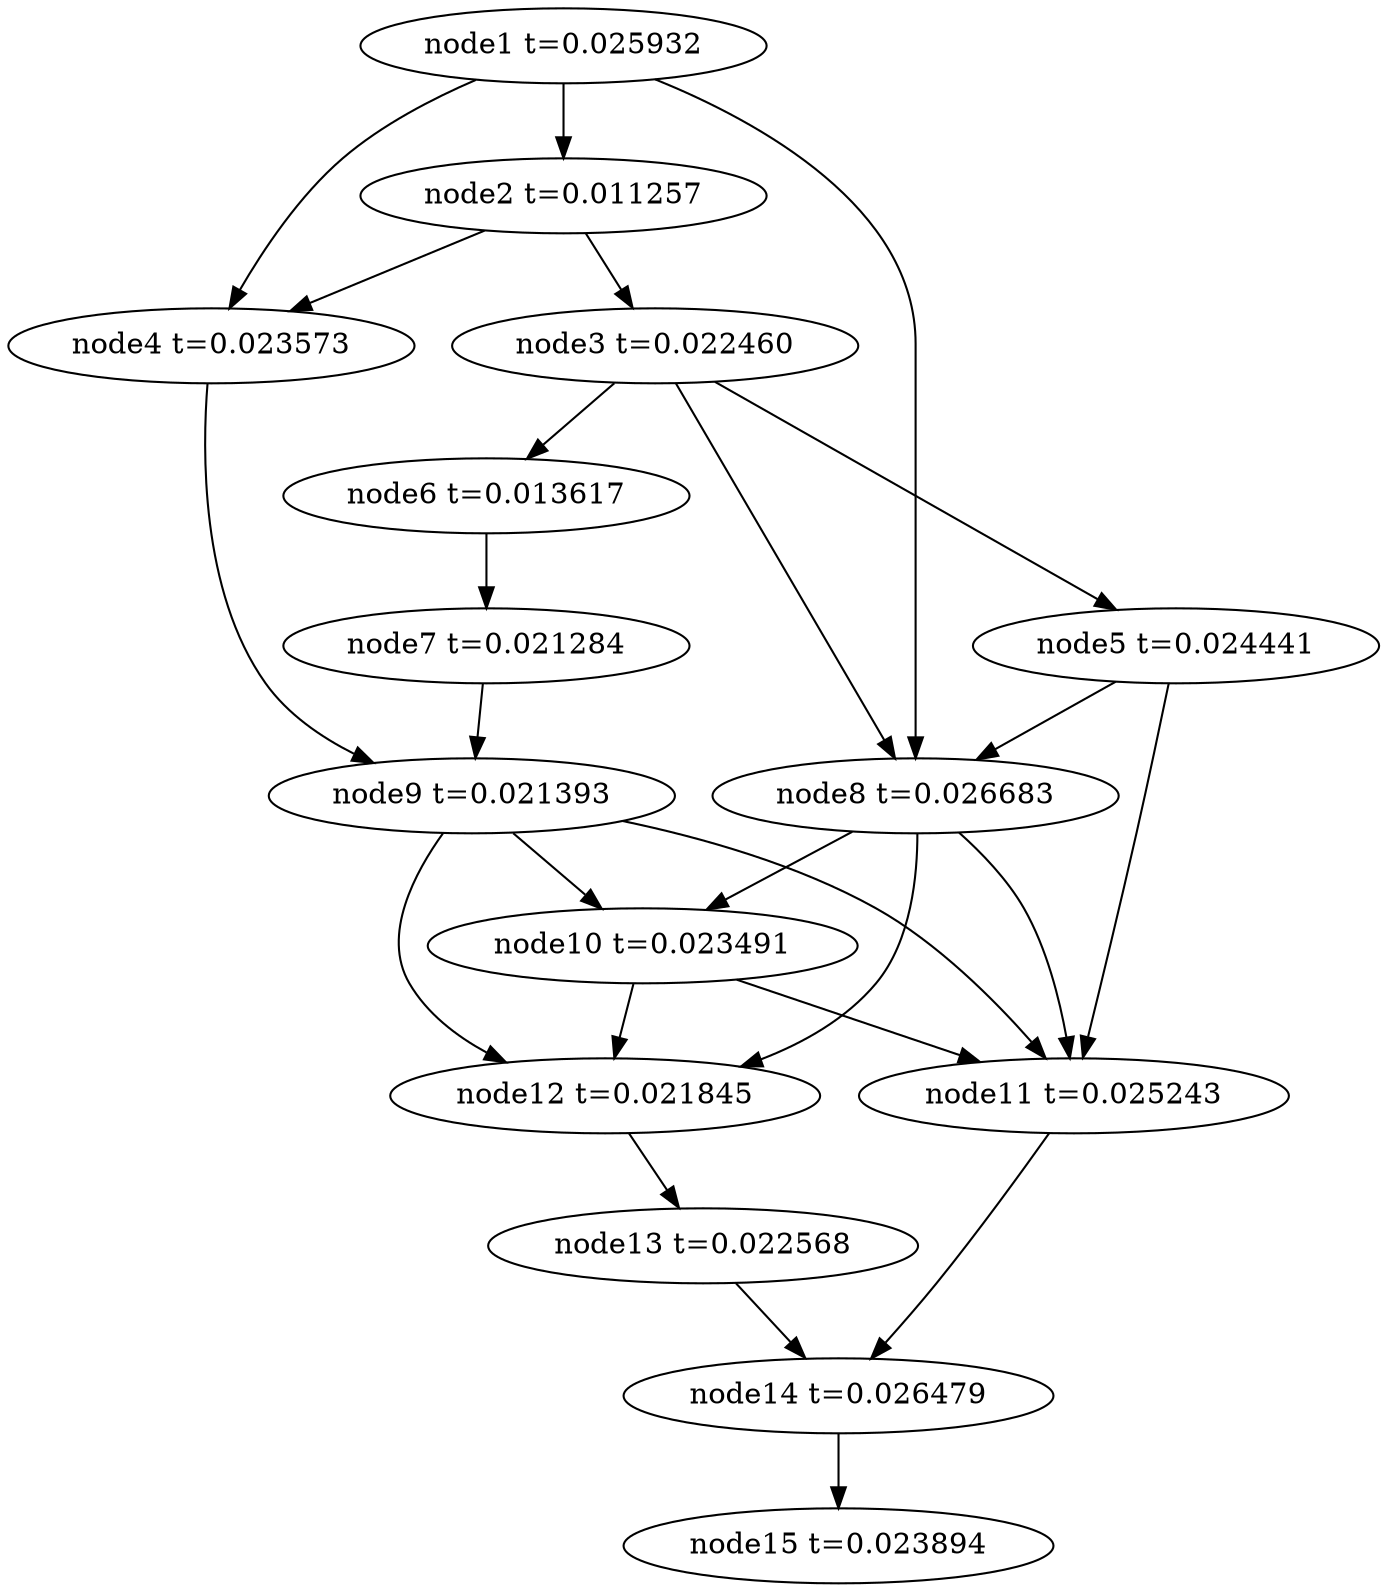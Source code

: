 digraph g{
	node15[label="node15 t=0.023894"]
	node14 -> node15
	node14[label="node14 t=0.026479"];
	node13 -> node14
	node13[label="node13 t=0.022568"];
	node12 -> node13
	node12[label="node12 t=0.021845"];
	node11 -> node14
	node11[label="node11 t=0.025243"];
	node10 -> node12
	node10 -> node11
	node10[label="node10 t=0.023491"];
	node9 -> node12
	node9 -> node11
	node9 -> node10
	node9[label="node9 t=0.021393"];
	node8 -> node12
	node8 -> node11
	node8 -> node10
	node8[label="node8 t=0.026683"];
	node7 -> node9
	node7[label="node7 t=0.021284"];
	node6 -> node7
	node6[label="node6 t=0.013617"];
	node5 -> node11
	node5 -> node8
	node5[label="node5 t=0.024441"];
	node4 -> node9
	node4[label="node4 t=0.023573"];
	node3 -> node8
	node3 -> node6
	node3 -> node5
	node3[label="node3 t=0.022460"];
	node2 -> node4
	node2 -> node3
	node2[label="node2 t=0.011257"];
	node1 -> node8
	node1 -> node4
	node1 -> node2
	node1[label="node1 t=0.025932"];
}
